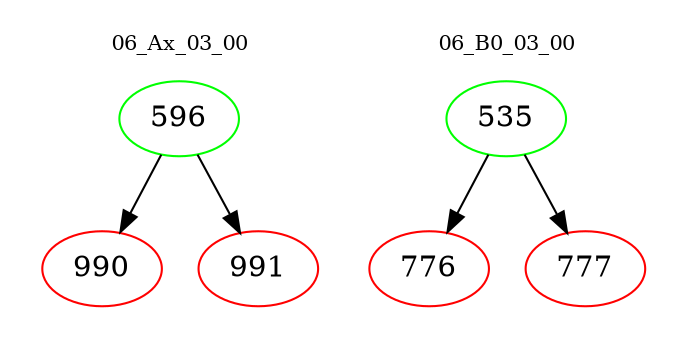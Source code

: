 digraph{
subgraph cluster_0 {
color = white
label = "06_Ax_03_00";
fontsize=10;
T0_596 [label="596", color="green"]
T0_596 -> T0_990 [color="black"]
T0_990 [label="990", color="red"]
T0_596 -> T0_991 [color="black"]
T0_991 [label="991", color="red"]
}
subgraph cluster_1 {
color = white
label = "06_B0_03_00";
fontsize=10;
T1_535 [label="535", color="green"]
T1_535 -> T1_776 [color="black"]
T1_776 [label="776", color="red"]
T1_535 -> T1_777 [color="black"]
T1_777 [label="777", color="red"]
}
}
